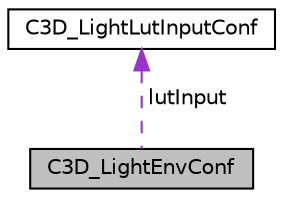 digraph "C3D_LightEnvConf"
{
  edge [fontname="Helvetica",fontsize="10",labelfontname="Helvetica",labelfontsize="10"];
  node [fontname="Helvetica",fontsize="10",shape=record];
  Node1 [label="C3D_LightEnvConf",height=0.2,width=0.4,color="black", fillcolor="grey75", style="filled", fontcolor="black"];
  Node2 -> Node1 [dir="back",color="darkorchid3",fontsize="10",style="dashed",label=" lutInput" ,fontname="Helvetica"];
  Node2 [label="C3D_LightLutInputConf",height=0.2,width=0.4,color="black", fillcolor="white", style="filled",URL="$structC3D__LightLutInputConf.html"];
}
